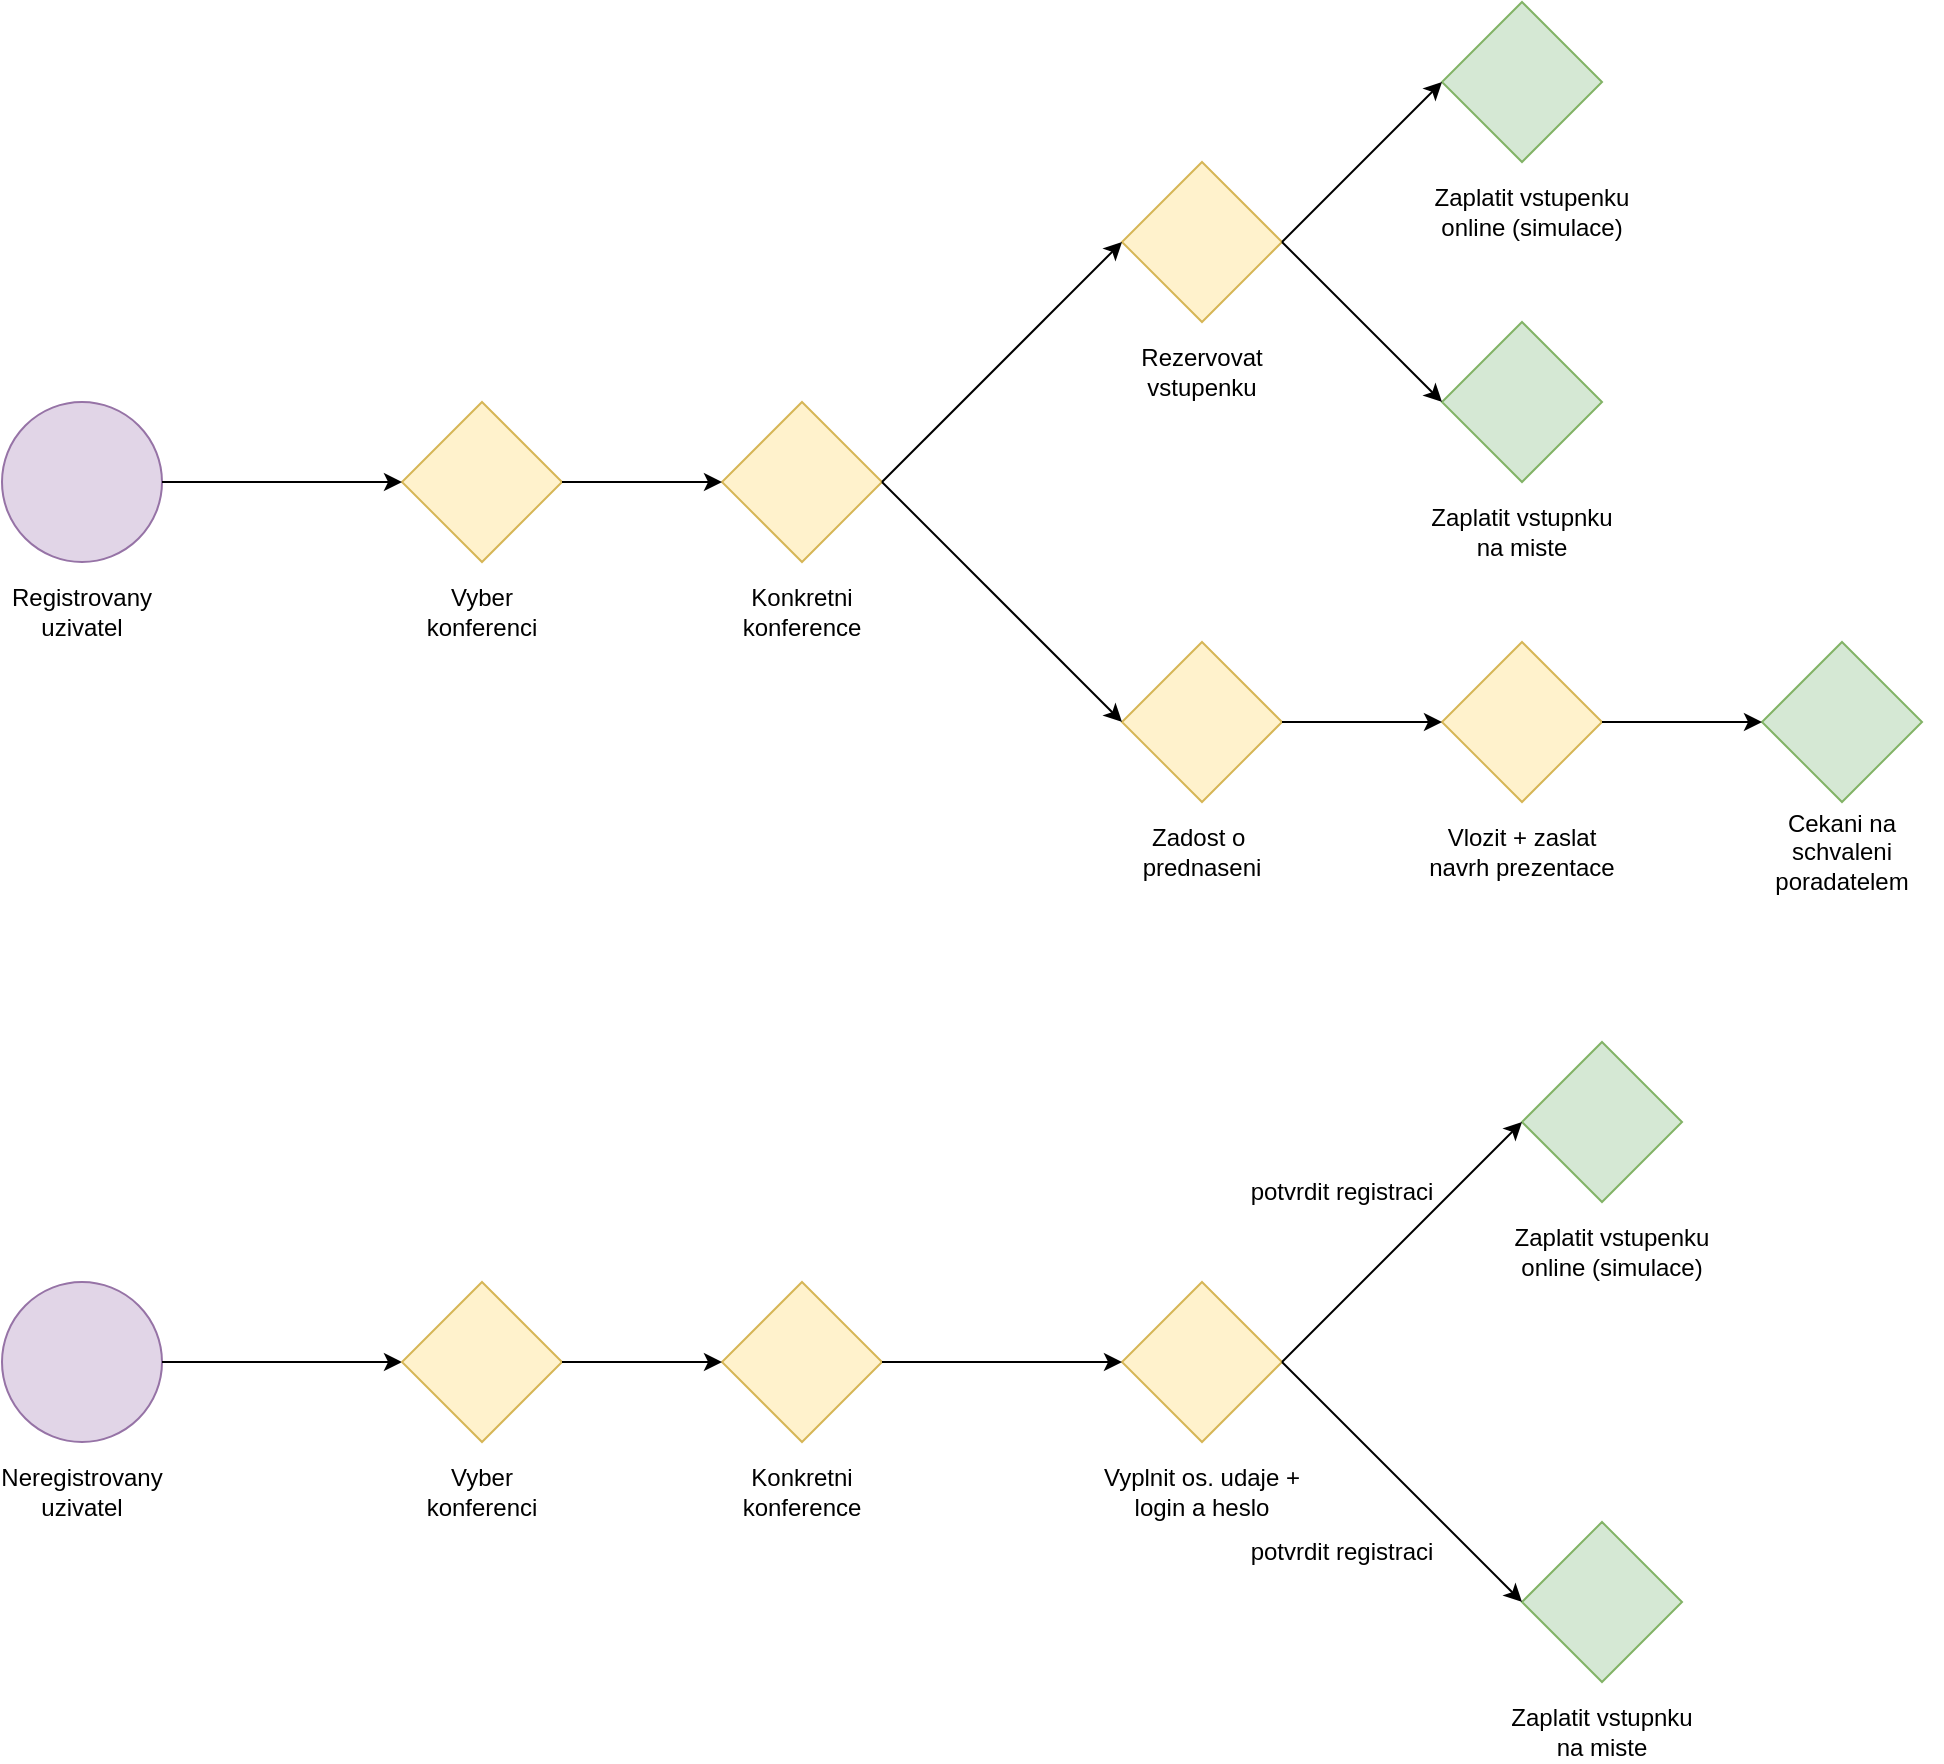 <mxfile version="24.7.8">
  <diagram name="Page-1" id="jaCKgoJ2aKXBYlhhrfMc">
    <mxGraphModel dx="1193" dy="821" grid="1" gridSize="10" guides="1" tooltips="1" connect="1" arrows="1" fold="1" page="1" pageScale="1" pageWidth="827" pageHeight="1169" math="0" shadow="0">
      <root>
        <mxCell id="0" />
        <mxCell id="1" parent="0" />
        <mxCell id="E1LqTrFetXGLPaoEPakD-1" value="" style="ellipse;whiteSpace=wrap;html=1;aspect=fixed;fillColor=#e1d5e7;strokeColor=#9673a6;" vertex="1" parent="1">
          <mxGeometry x="120" y="240" width="80" height="80" as="geometry" />
        </mxCell>
        <mxCell id="E1LqTrFetXGLPaoEPakD-2" value="Registrovany&lt;div&gt;uzivatel&lt;/div&gt;" style="text;html=1;align=center;verticalAlign=middle;whiteSpace=wrap;rounded=0;" vertex="1" parent="1">
          <mxGeometry x="130" y="330" width="60" height="30" as="geometry" />
        </mxCell>
        <mxCell id="E1LqTrFetXGLPaoEPakD-3" value="" style="rhombus;whiteSpace=wrap;html=1;fillColor=#fff2cc;strokeColor=#d6b656;" vertex="1" parent="1">
          <mxGeometry x="320" y="240" width="80" height="80" as="geometry" />
        </mxCell>
        <mxCell id="E1LqTrFetXGLPaoEPakD-4" value="" style="endArrow=classic;html=1;rounded=0;exitX=1;exitY=0.5;exitDx=0;exitDy=0;entryX=0;entryY=0.5;entryDx=0;entryDy=0;" edge="1" parent="1" source="E1LqTrFetXGLPaoEPakD-1" target="E1LqTrFetXGLPaoEPakD-3">
          <mxGeometry width="50" height="50" relative="1" as="geometry">
            <mxPoint x="230" y="370" as="sourcePoint" />
            <mxPoint x="280" y="320" as="targetPoint" />
          </mxGeometry>
        </mxCell>
        <mxCell id="E1LqTrFetXGLPaoEPakD-5" value="Vyber&lt;div&gt;konferenci&lt;/div&gt;" style="text;html=1;align=center;verticalAlign=middle;whiteSpace=wrap;rounded=0;" vertex="1" parent="1">
          <mxGeometry x="330" y="330" width="60" height="30" as="geometry" />
        </mxCell>
        <mxCell id="E1LqTrFetXGLPaoEPakD-6" value="" style="rhombus;whiteSpace=wrap;html=1;fillColor=#fff2cc;strokeColor=#d6b656;" vertex="1" parent="1">
          <mxGeometry x="480" y="240" width="80" height="80" as="geometry" />
        </mxCell>
        <mxCell id="E1LqTrFetXGLPaoEPakD-7" value="Konkretni&lt;div&gt;konference&lt;/div&gt;" style="text;html=1;align=center;verticalAlign=middle;whiteSpace=wrap;rounded=0;" vertex="1" parent="1">
          <mxGeometry x="490" y="330" width="60" height="30" as="geometry" />
        </mxCell>
        <mxCell id="E1LqTrFetXGLPaoEPakD-8" value="" style="endArrow=classic;html=1;rounded=0;exitX=1;exitY=0.5;exitDx=0;exitDy=0;entryX=0;entryY=0.5;entryDx=0;entryDy=0;" edge="1" parent="1" source="E1LqTrFetXGLPaoEPakD-3" target="E1LqTrFetXGLPaoEPakD-6">
          <mxGeometry width="50" height="50" relative="1" as="geometry">
            <mxPoint x="350" y="360" as="sourcePoint" />
            <mxPoint x="400" y="310" as="targetPoint" />
          </mxGeometry>
        </mxCell>
        <mxCell id="E1LqTrFetXGLPaoEPakD-10" value="" style="rhombus;whiteSpace=wrap;html=1;fillColor=#fff2cc;strokeColor=#d6b656;" vertex="1" parent="1">
          <mxGeometry x="680" y="120" width="80" height="80" as="geometry" />
        </mxCell>
        <mxCell id="E1LqTrFetXGLPaoEPakD-11" value="Rezervovat&lt;div&gt;vstupenku&lt;/div&gt;" style="text;html=1;align=center;verticalAlign=middle;whiteSpace=wrap;rounded=0;" vertex="1" parent="1">
          <mxGeometry x="690" y="210" width="60" height="30" as="geometry" />
        </mxCell>
        <mxCell id="E1LqTrFetXGLPaoEPakD-12" value="" style="rhombus;whiteSpace=wrap;html=1;fillColor=#fff2cc;strokeColor=#d6b656;" vertex="1" parent="1">
          <mxGeometry x="680" y="360" width="80" height="80" as="geometry" />
        </mxCell>
        <mxCell id="E1LqTrFetXGLPaoEPakD-13" value="Zadost o&amp;nbsp;&lt;div&gt;prednaseni&lt;/div&gt;" style="text;html=1;align=center;verticalAlign=middle;whiteSpace=wrap;rounded=0;" vertex="1" parent="1">
          <mxGeometry x="690" y="450" width="60" height="30" as="geometry" />
        </mxCell>
        <mxCell id="E1LqTrFetXGLPaoEPakD-14" value="" style="endArrow=classic;html=1;rounded=0;exitX=1;exitY=0.5;exitDx=0;exitDy=0;entryX=0;entryY=0.5;entryDx=0;entryDy=0;" edge="1" parent="1" source="E1LqTrFetXGLPaoEPakD-6" target="E1LqTrFetXGLPaoEPakD-12">
          <mxGeometry width="50" height="50" relative="1" as="geometry">
            <mxPoint x="440" y="360" as="sourcePoint" />
            <mxPoint x="490" y="310" as="targetPoint" />
          </mxGeometry>
        </mxCell>
        <mxCell id="E1LqTrFetXGLPaoEPakD-15" value="" style="endArrow=classic;html=1;rounded=0;exitX=1;exitY=0.5;exitDx=0;exitDy=0;entryX=0;entryY=0.5;entryDx=0;entryDy=0;" edge="1" parent="1" source="E1LqTrFetXGLPaoEPakD-6" target="E1LqTrFetXGLPaoEPakD-10">
          <mxGeometry width="50" height="50" relative="1" as="geometry">
            <mxPoint x="440" y="360" as="sourcePoint" />
            <mxPoint x="490" y="310" as="targetPoint" />
          </mxGeometry>
        </mxCell>
        <mxCell id="E1LqTrFetXGLPaoEPakD-16" value="" style="rhombus;whiteSpace=wrap;html=1;fillColor=#fff2cc;strokeColor=#d6b656;" vertex="1" parent="1">
          <mxGeometry x="840" y="360" width="80" height="80" as="geometry" />
        </mxCell>
        <mxCell id="E1LqTrFetXGLPaoEPakD-17" value="Vlozit + zaslat navrh prezentace" style="text;html=1;align=center;verticalAlign=middle;whiteSpace=wrap;rounded=0;" vertex="1" parent="1">
          <mxGeometry x="830" y="450" width="100" height="30" as="geometry" />
        </mxCell>
        <mxCell id="E1LqTrFetXGLPaoEPakD-18" value="" style="rhombus;whiteSpace=wrap;html=1;fillColor=#d5e8d4;strokeColor=#82b366;" vertex="1" parent="1">
          <mxGeometry x="840" y="200" width="80" height="80" as="geometry" />
        </mxCell>
        <mxCell id="E1LqTrFetXGLPaoEPakD-19" value="Zaplatit vstupnku na miste" style="text;html=1;align=center;verticalAlign=middle;whiteSpace=wrap;rounded=0;" vertex="1" parent="1">
          <mxGeometry x="830" y="290" width="100" height="30" as="geometry" />
        </mxCell>
        <mxCell id="E1LqTrFetXGLPaoEPakD-20" value="" style="rhombus;whiteSpace=wrap;html=1;fillColor=#d5e8d4;strokeColor=#82b366;" vertex="1" parent="1">
          <mxGeometry x="840" y="40" width="80" height="80" as="geometry" />
        </mxCell>
        <mxCell id="E1LqTrFetXGLPaoEPakD-21" value="Zaplatit vstupenku online (simulace)" style="text;html=1;align=center;verticalAlign=middle;whiteSpace=wrap;rounded=0;" vertex="1" parent="1">
          <mxGeometry x="830" y="130" width="110" height="30" as="geometry" />
        </mxCell>
        <mxCell id="E1LqTrFetXGLPaoEPakD-22" value="" style="endArrow=classic;html=1;rounded=0;entryX=0;entryY=0.5;entryDx=0;entryDy=0;exitX=1;exitY=0.5;exitDx=0;exitDy=0;" edge="1" parent="1" source="E1LqTrFetXGLPaoEPakD-10" target="E1LqTrFetXGLPaoEPakD-20">
          <mxGeometry width="50" height="50" relative="1" as="geometry">
            <mxPoint x="740" y="120" as="sourcePoint" />
            <mxPoint x="860" as="targetPoint" />
          </mxGeometry>
        </mxCell>
        <mxCell id="E1LqTrFetXGLPaoEPakD-23" value="" style="endArrow=classic;html=1;rounded=0;entryX=0;entryY=0.5;entryDx=0;entryDy=0;exitX=1;exitY=0.5;exitDx=0;exitDy=0;" edge="1" parent="1" source="E1LqTrFetXGLPaoEPakD-10" target="E1LqTrFetXGLPaoEPakD-18">
          <mxGeometry width="50" height="50" relative="1" as="geometry">
            <mxPoint x="770" y="170" as="sourcePoint" />
            <mxPoint x="850" y="90" as="targetPoint" />
          </mxGeometry>
        </mxCell>
        <mxCell id="E1LqTrFetXGLPaoEPakD-24" value="" style="rhombus;whiteSpace=wrap;html=1;fillColor=#d5e8d4;strokeColor=#82b366;" vertex="1" parent="1">
          <mxGeometry x="1000" y="360" width="80" height="80" as="geometry" />
        </mxCell>
        <mxCell id="E1LqTrFetXGLPaoEPakD-25" value="Cekani na schvaleni poradatelem" style="text;html=1;align=center;verticalAlign=middle;whiteSpace=wrap;rounded=0;" vertex="1" parent="1">
          <mxGeometry x="990" y="450" width="100" height="30" as="geometry" />
        </mxCell>
        <mxCell id="E1LqTrFetXGLPaoEPakD-26" value="" style="endArrow=classic;html=1;rounded=0;entryX=0;entryY=0.5;entryDx=0;entryDy=0;exitX=1;exitY=0.5;exitDx=0;exitDy=0;" edge="1" parent="1" source="E1LqTrFetXGLPaoEPakD-12" target="E1LqTrFetXGLPaoEPakD-16">
          <mxGeometry width="50" height="50" relative="1" as="geometry">
            <mxPoint x="770" y="170" as="sourcePoint" />
            <mxPoint x="850" y="250" as="targetPoint" />
          </mxGeometry>
        </mxCell>
        <mxCell id="E1LqTrFetXGLPaoEPakD-27" value="" style="endArrow=classic;html=1;rounded=0;entryX=0;entryY=0.5;entryDx=0;entryDy=0;exitX=1;exitY=0.5;exitDx=0;exitDy=0;" edge="1" parent="1" source="E1LqTrFetXGLPaoEPakD-16" target="E1LqTrFetXGLPaoEPakD-24">
          <mxGeometry width="50" height="50" relative="1" as="geometry">
            <mxPoint x="770" y="410" as="sourcePoint" />
            <mxPoint x="850" y="410" as="targetPoint" />
          </mxGeometry>
        </mxCell>
        <mxCell id="E1LqTrFetXGLPaoEPakD-28" value="" style="ellipse;whiteSpace=wrap;html=1;aspect=fixed;fillColor=#e1d5e7;strokeColor=#9673a6;" vertex="1" parent="1">
          <mxGeometry x="120" y="680" width="80" height="80" as="geometry" />
        </mxCell>
        <mxCell id="E1LqTrFetXGLPaoEPakD-29" value="Neregistrovany&lt;div&gt;uzivatel&lt;/div&gt;" style="text;html=1;align=center;verticalAlign=middle;whiteSpace=wrap;rounded=0;" vertex="1" parent="1">
          <mxGeometry x="130" y="770" width="60" height="30" as="geometry" />
        </mxCell>
        <mxCell id="E1LqTrFetXGLPaoEPakD-30" value="" style="endArrow=classic;html=1;rounded=0;exitX=1;exitY=0.5;exitDx=0;exitDy=0;entryX=0;entryY=0.5;entryDx=0;entryDy=0;" edge="1" parent="1" source="E1LqTrFetXGLPaoEPakD-28" target="E1LqTrFetXGLPaoEPakD-31">
          <mxGeometry width="50" height="50" relative="1" as="geometry">
            <mxPoint x="230" y="810" as="sourcePoint" />
            <mxPoint x="320" y="720" as="targetPoint" />
          </mxGeometry>
        </mxCell>
        <mxCell id="E1LqTrFetXGLPaoEPakD-31" value="" style="rhombus;whiteSpace=wrap;html=1;fillColor=#fff2cc;strokeColor=#d6b656;" vertex="1" parent="1">
          <mxGeometry x="320" y="680" width="80" height="80" as="geometry" />
        </mxCell>
        <mxCell id="E1LqTrFetXGLPaoEPakD-32" value="Vyber&lt;div&gt;konferenci&lt;/div&gt;" style="text;html=1;align=center;verticalAlign=middle;whiteSpace=wrap;rounded=0;" vertex="1" parent="1">
          <mxGeometry x="330" y="770" width="60" height="30" as="geometry" />
        </mxCell>
        <mxCell id="E1LqTrFetXGLPaoEPakD-33" value="" style="rhombus;whiteSpace=wrap;html=1;fillColor=#fff2cc;strokeColor=#d6b656;" vertex="1" parent="1">
          <mxGeometry x="480" y="680" width="80" height="80" as="geometry" />
        </mxCell>
        <mxCell id="E1LqTrFetXGLPaoEPakD-34" value="Konkretni&lt;div&gt;konference&lt;/div&gt;" style="text;html=1;align=center;verticalAlign=middle;whiteSpace=wrap;rounded=0;" vertex="1" parent="1">
          <mxGeometry x="490" y="770" width="60" height="30" as="geometry" />
        </mxCell>
        <mxCell id="E1LqTrFetXGLPaoEPakD-35" value="" style="endArrow=classic;html=1;rounded=0;exitX=1;exitY=0.5;exitDx=0;exitDy=0;entryX=0;entryY=0.5;entryDx=0;entryDy=0;" edge="1" parent="1" source="E1LqTrFetXGLPaoEPakD-31" target="E1LqTrFetXGLPaoEPakD-33">
          <mxGeometry width="50" height="50" relative="1" as="geometry">
            <mxPoint x="350" y="800" as="sourcePoint" />
            <mxPoint x="400" y="750" as="targetPoint" />
          </mxGeometry>
        </mxCell>
        <mxCell id="E1LqTrFetXGLPaoEPakD-36" value="" style="rhombus;whiteSpace=wrap;html=1;fillColor=#fff2cc;strokeColor=#d6b656;" vertex="1" parent="1">
          <mxGeometry x="680" y="680" width="80" height="80" as="geometry" />
        </mxCell>
        <mxCell id="E1LqTrFetXGLPaoEPakD-37" value="Vyplnit os. udaje + login a heslo" style="text;html=1;align=center;verticalAlign=middle;whiteSpace=wrap;rounded=0;" vertex="1" parent="1">
          <mxGeometry x="670" y="770" width="100" height="30" as="geometry" />
        </mxCell>
        <mxCell id="E1LqTrFetXGLPaoEPakD-38" value="" style="endArrow=classic;html=1;rounded=0;exitX=1;exitY=0.5;exitDx=0;exitDy=0;entryX=0;entryY=0.5;entryDx=0;entryDy=0;" edge="1" parent="1" target="E1LqTrFetXGLPaoEPakD-36" source="E1LqTrFetXGLPaoEPakD-33">
          <mxGeometry width="50" height="50" relative="1" as="geometry">
            <mxPoint x="410" y="730" as="sourcePoint" />
            <mxPoint x="410" y="760" as="targetPoint" />
          </mxGeometry>
        </mxCell>
        <mxCell id="E1LqTrFetXGLPaoEPakD-39" value="" style="rhombus;whiteSpace=wrap;html=1;fillColor=#d5e8d4;strokeColor=#82b366;" vertex="1" parent="1">
          <mxGeometry x="880" y="800" width="80" height="80" as="geometry" />
        </mxCell>
        <mxCell id="E1LqTrFetXGLPaoEPakD-40" value="" style="rhombus;whiteSpace=wrap;html=1;fillColor=#d5e8d4;strokeColor=#82b366;" vertex="1" parent="1">
          <mxGeometry x="880" y="560" width="80" height="80" as="geometry" />
        </mxCell>
        <mxCell id="E1LqTrFetXGLPaoEPakD-41" value="Zaplatit vstupenku online (simulace)" style="text;html=1;align=center;verticalAlign=middle;whiteSpace=wrap;rounded=0;" vertex="1" parent="1">
          <mxGeometry x="870" y="650" width="110" height="30" as="geometry" />
        </mxCell>
        <mxCell id="E1LqTrFetXGLPaoEPakD-42" value="" style="endArrow=classic;html=1;rounded=0;entryX=0;entryY=0.5;entryDx=0;entryDy=0;exitX=1;exitY=0.5;exitDx=0;exitDy=0;" edge="1" parent="1" target="E1LqTrFetXGLPaoEPakD-40">
          <mxGeometry width="50" height="50" relative="1" as="geometry">
            <mxPoint x="760" y="720" as="sourcePoint" />
            <mxPoint x="860" y="560" as="targetPoint" />
          </mxGeometry>
        </mxCell>
        <mxCell id="E1LqTrFetXGLPaoEPakD-43" value="" style="endArrow=classic;html=1;rounded=0;entryX=0;entryY=0.5;entryDx=0;entryDy=0;exitX=1;exitY=0.5;exitDx=0;exitDy=0;" edge="1" parent="1" target="E1LqTrFetXGLPaoEPakD-39">
          <mxGeometry width="50" height="50" relative="1" as="geometry">
            <mxPoint x="760" y="720" as="sourcePoint" />
            <mxPoint x="850" y="650" as="targetPoint" />
          </mxGeometry>
        </mxCell>
        <mxCell id="E1LqTrFetXGLPaoEPakD-44" value="Zaplatit vstupnku na miste" style="text;html=1;align=center;verticalAlign=middle;whiteSpace=wrap;rounded=0;" vertex="1" parent="1">
          <mxGeometry x="870" y="890" width="100" height="30" as="geometry" />
        </mxCell>
        <mxCell id="E1LqTrFetXGLPaoEPakD-45" value="potvrdit registraci" style="text;html=1;align=center;verticalAlign=middle;whiteSpace=wrap;rounded=0;rotation=0;" vertex="1" parent="1">
          <mxGeometry x="730" y="620" width="120" height="30" as="geometry" />
        </mxCell>
        <mxCell id="E1LqTrFetXGLPaoEPakD-46" value="potvrdit registraci" style="text;html=1;align=center;verticalAlign=middle;whiteSpace=wrap;rounded=0;rotation=0;" vertex="1" parent="1">
          <mxGeometry x="730" y="800" width="120" height="30" as="geometry" />
        </mxCell>
      </root>
    </mxGraphModel>
  </diagram>
</mxfile>
